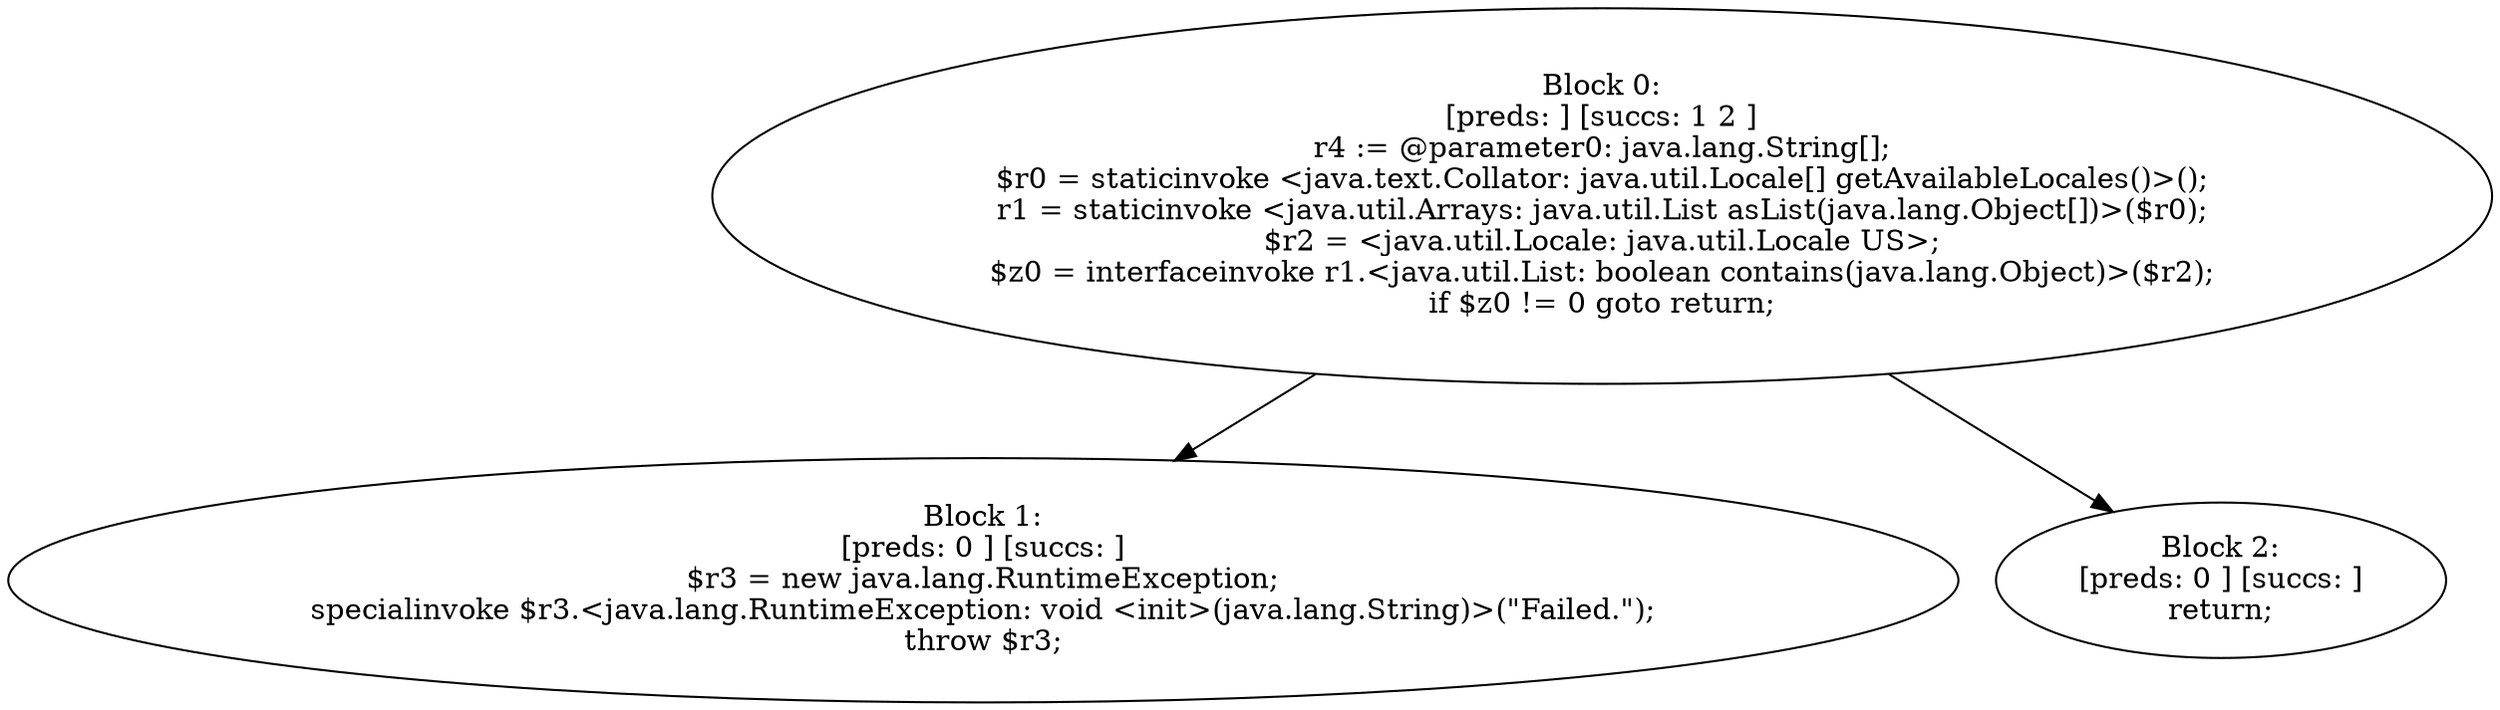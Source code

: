 digraph "unitGraph" {
    "Block 0:
[preds: ] [succs: 1 2 ]
r4 := @parameter0: java.lang.String[];
$r0 = staticinvoke <java.text.Collator: java.util.Locale[] getAvailableLocales()>();
r1 = staticinvoke <java.util.Arrays: java.util.List asList(java.lang.Object[])>($r0);
$r2 = <java.util.Locale: java.util.Locale US>;
$z0 = interfaceinvoke r1.<java.util.List: boolean contains(java.lang.Object)>($r2);
if $z0 != 0 goto return;
"
    "Block 1:
[preds: 0 ] [succs: ]
$r3 = new java.lang.RuntimeException;
specialinvoke $r3.<java.lang.RuntimeException: void <init>(java.lang.String)>(\"Failed.\");
throw $r3;
"
    "Block 2:
[preds: 0 ] [succs: ]
return;
"
    "Block 0:
[preds: ] [succs: 1 2 ]
r4 := @parameter0: java.lang.String[];
$r0 = staticinvoke <java.text.Collator: java.util.Locale[] getAvailableLocales()>();
r1 = staticinvoke <java.util.Arrays: java.util.List asList(java.lang.Object[])>($r0);
$r2 = <java.util.Locale: java.util.Locale US>;
$z0 = interfaceinvoke r1.<java.util.List: boolean contains(java.lang.Object)>($r2);
if $z0 != 0 goto return;
"->"Block 1:
[preds: 0 ] [succs: ]
$r3 = new java.lang.RuntimeException;
specialinvoke $r3.<java.lang.RuntimeException: void <init>(java.lang.String)>(\"Failed.\");
throw $r3;
";
    "Block 0:
[preds: ] [succs: 1 2 ]
r4 := @parameter0: java.lang.String[];
$r0 = staticinvoke <java.text.Collator: java.util.Locale[] getAvailableLocales()>();
r1 = staticinvoke <java.util.Arrays: java.util.List asList(java.lang.Object[])>($r0);
$r2 = <java.util.Locale: java.util.Locale US>;
$z0 = interfaceinvoke r1.<java.util.List: boolean contains(java.lang.Object)>($r2);
if $z0 != 0 goto return;
"->"Block 2:
[preds: 0 ] [succs: ]
return;
";
}
